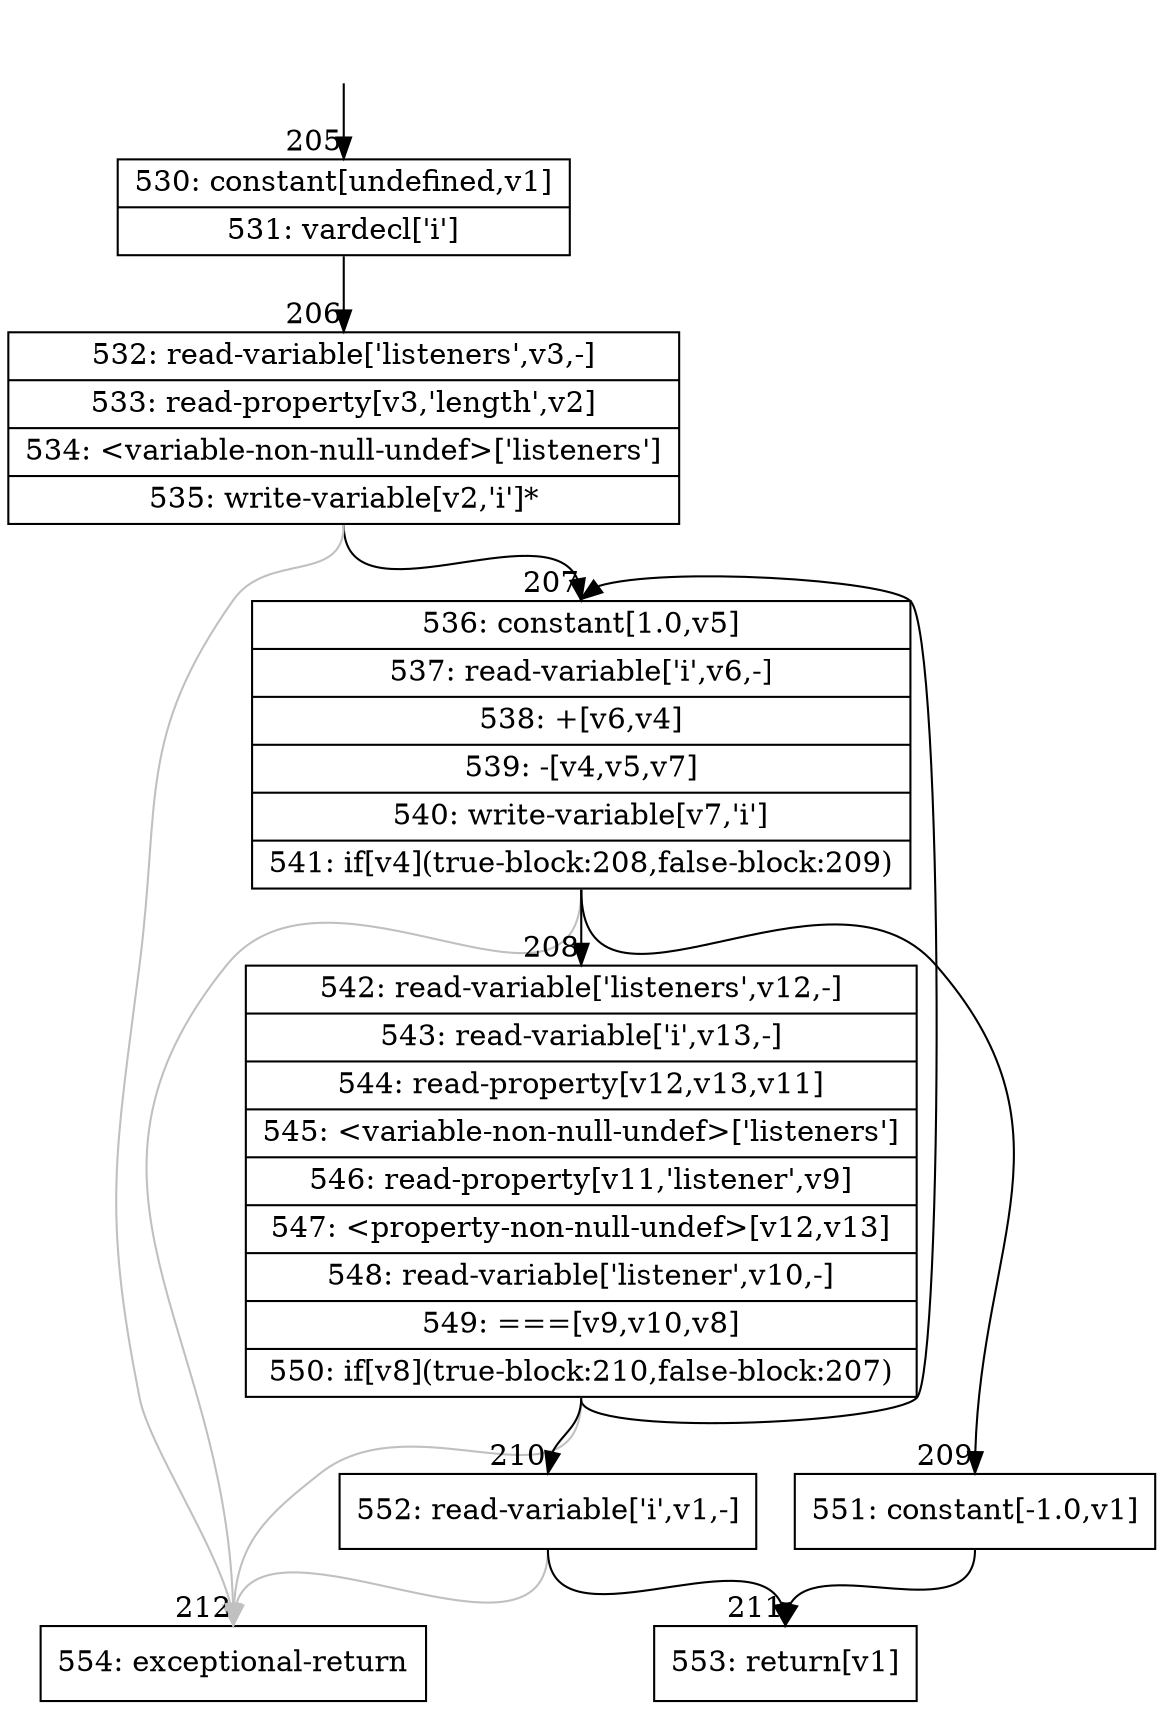 digraph {
rankdir="TD"
BB_entry23[shape=none,label=""];
BB_entry23 -> BB205 [tailport=s, headport=n, headlabel="    205"]
BB205 [shape=record label="{530: constant[undefined,v1]|531: vardecl['i']}" ] 
BB205 -> BB206 [tailport=s, headport=n, headlabel="      206"]
BB206 [shape=record label="{532: read-variable['listeners',v3,-]|533: read-property[v3,'length',v2]|534: \<variable-non-null-undef\>['listeners']|535: write-variable[v2,'i']*}" ] 
BB206 -> BB207 [tailport=s, headport=n, headlabel="      207"]
BB206 -> BB212 [tailport=s, headport=n, color=gray, headlabel="      212"]
BB207 [shape=record label="{536: constant[1.0,v5]|537: read-variable['i',v6,-]|538: +[v6,v4]|539: -[v4,v5,v7]|540: write-variable[v7,'i']|541: if[v4](true-block:208,false-block:209)}" ] 
BB207 -> BB208 [tailport=s, headport=n, headlabel="      208"]
BB207 -> BB209 [tailport=s, headport=n, headlabel="      209"]
BB207 -> BB212 [tailport=s, headport=n, color=gray]
BB208 [shape=record label="{542: read-variable['listeners',v12,-]|543: read-variable['i',v13,-]|544: read-property[v12,v13,v11]|545: \<variable-non-null-undef\>['listeners']|546: read-property[v11,'listener',v9]|547: \<property-non-null-undef\>[v12,v13]|548: read-variable['listener',v10,-]|549: ===[v9,v10,v8]|550: if[v8](true-block:210,false-block:207)}" ] 
BB208 -> BB210 [tailport=s, headport=n, headlabel="      210"]
BB208 -> BB207 [tailport=s, headport=n]
BB208 -> BB212 [tailport=s, headport=n, color=gray]
BB209 [shape=record label="{551: constant[-1.0,v1]}" ] 
BB209 -> BB211 [tailport=s, headport=n, headlabel="      211"]
BB210 [shape=record label="{552: read-variable['i',v1,-]}" ] 
BB210 -> BB211 [tailport=s, headport=n]
BB210 -> BB212 [tailport=s, headport=n, color=gray]
BB211 [shape=record label="{553: return[v1]}" ] 
BB212 [shape=record label="{554: exceptional-return}" ] 
//#$~ 271
}
